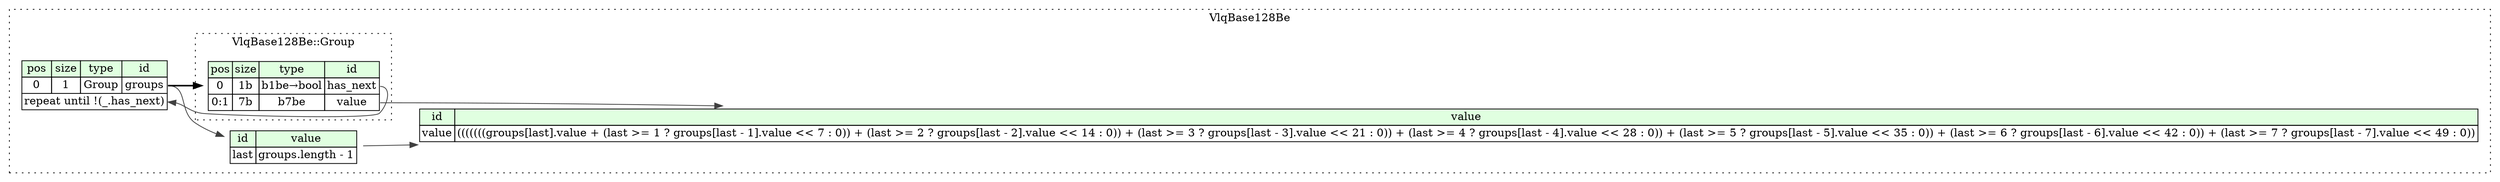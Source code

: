 digraph {
	rankdir=LR;
	node [shape=plaintext];
	subgraph cluster__vlq_base128_be {
		label="VlqBase128Be";
		graph[style=dotted];

		vlq_base128_be__seq [label=<<TABLE BORDER="0" CELLBORDER="1" CELLSPACING="0">
			<TR><TD BGCOLOR="#E0FFE0">pos</TD><TD BGCOLOR="#E0FFE0">size</TD><TD BGCOLOR="#E0FFE0">type</TD><TD BGCOLOR="#E0FFE0">id</TD></TR>
			<TR><TD PORT="groups_pos">0</TD><TD PORT="groups_size">1</TD><TD>Group</TD><TD PORT="groups_type">groups</TD></TR>
			<TR><TD COLSPAN="4" PORT="groups__repeat">repeat until !(_.has_next)</TD></TR>
		</TABLE>>];
		vlq_base128_be__inst__last [label=<<TABLE BORDER="0" CELLBORDER="1" CELLSPACING="0">
			<TR><TD BGCOLOR="#E0FFE0">id</TD><TD BGCOLOR="#E0FFE0">value</TD></TR>
			<TR><TD>last</TD><TD>groups.length - 1</TD></TR>
		</TABLE>>];
		vlq_base128_be__inst__value [label=<<TABLE BORDER="0" CELLBORDER="1" CELLSPACING="0">
			<TR><TD BGCOLOR="#E0FFE0">id</TD><TD BGCOLOR="#E0FFE0">value</TD></TR>
			<TR><TD>value</TD><TD>(((((((groups[last].value + (last &gt;= 1 ? groups[last - 1].value &lt;&lt; 7 : 0)) + (last &gt;= 2 ? groups[last - 2].value &lt;&lt; 14 : 0)) + (last &gt;= 3 ? groups[last - 3].value &lt;&lt; 21 : 0)) + (last &gt;= 4 ? groups[last - 4].value &lt;&lt; 28 : 0)) + (last &gt;= 5 ? groups[last - 5].value &lt;&lt; 35 : 0)) + (last &gt;= 6 ? groups[last - 6].value &lt;&lt; 42 : 0)) + (last &gt;= 7 ? groups[last - 7].value &lt;&lt; 49 : 0))</TD></TR>
		</TABLE>>];
		subgraph cluster__group {
			label="VlqBase128Be::Group";
			graph[style=dotted];

			group__seq [label=<<TABLE BORDER="0" CELLBORDER="1" CELLSPACING="0">
				<TR><TD BGCOLOR="#E0FFE0">pos</TD><TD BGCOLOR="#E0FFE0">size</TD><TD BGCOLOR="#E0FFE0">type</TD><TD BGCOLOR="#E0FFE0">id</TD></TR>
				<TR><TD PORT="has_next_pos">0</TD><TD PORT="has_next_size">1b</TD><TD>b1be→bool</TD><TD PORT="has_next_type">has_next</TD></TR>
				<TR><TD PORT="value_pos">0:1</TD><TD PORT="value_size">7b</TD><TD>b7be</TD><TD PORT="value_type">value</TD></TR>
			</TABLE>>];
		}
	}
	vlq_base128_be__seq:groups_type -> group__seq [style=bold];
	group__seq:has_next_type -> vlq_base128_be__seq:groups__repeat [color="#404040"];
	vlq_base128_be__seq:groups_type -> vlq_base128_be__inst__last [color="#404040"];
	group__seq:value_type -> vlq_base128_be__inst__value [color="#404040"];
	vlq_base128_be__inst__last:last_type -> vlq_base128_be__inst__value [color="#404040"];
}
